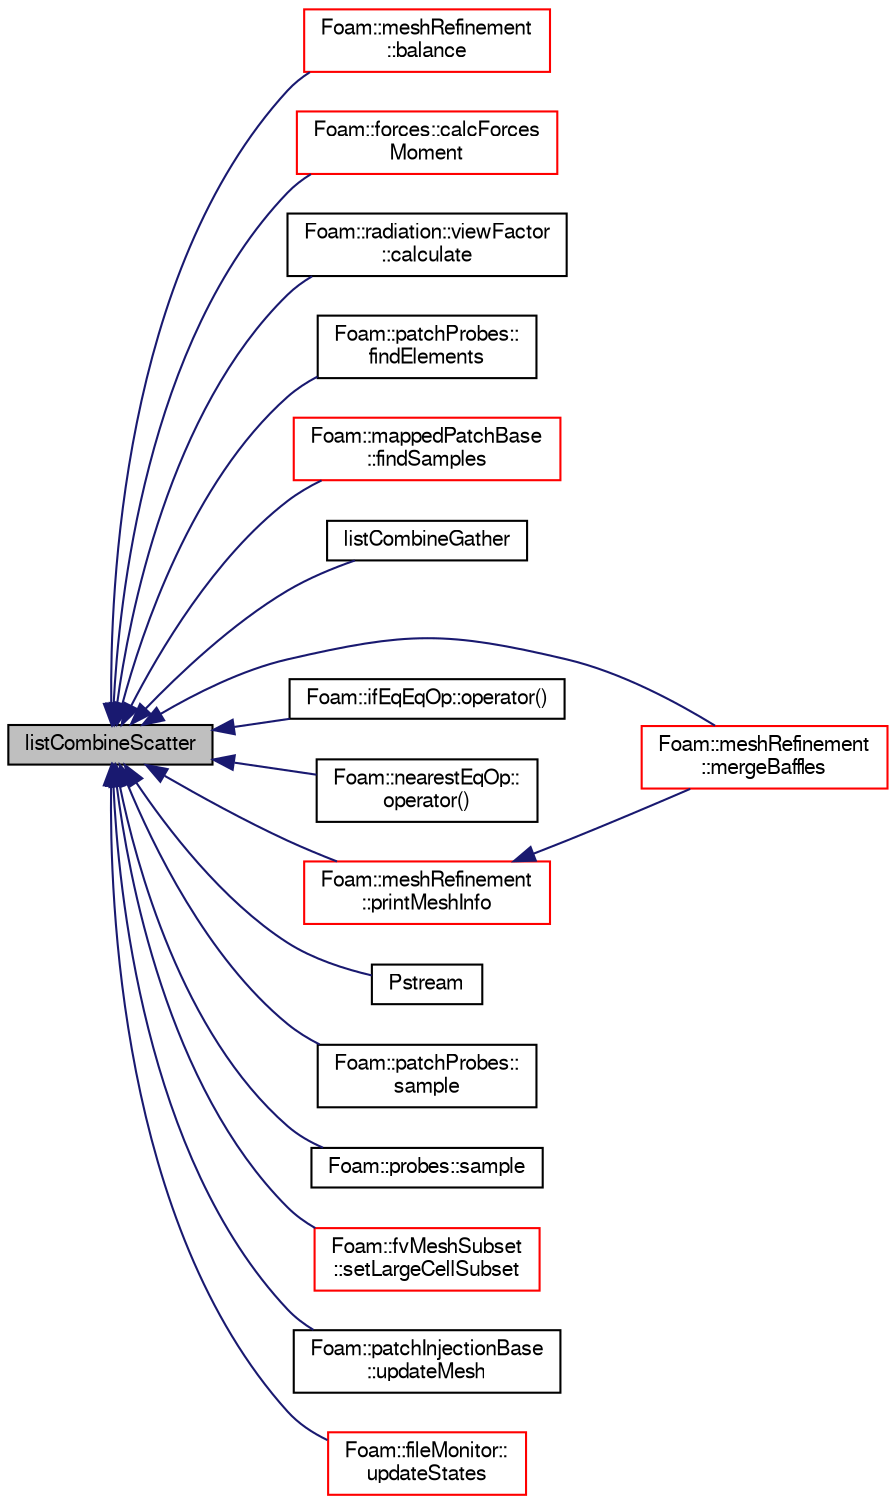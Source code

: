 digraph "listCombineScatter"
{
  bgcolor="transparent";
  edge [fontname="FreeSans",fontsize="10",labelfontname="FreeSans",labelfontsize="10"];
  node [fontname="FreeSans",fontsize="10",shape=record];
  rankdir="LR";
  Node4100 [label="listCombineScatter",height=0.2,width=0.4,color="black", fillcolor="grey75", style="filled", fontcolor="black"];
  Node4100 -> Node4101 [dir="back",color="midnightblue",fontsize="10",style="solid",fontname="FreeSans"];
  Node4101 [label="Foam::meshRefinement\l::balance",height=0.2,width=0.4,color="red",URL="$a24662.html#a64feb4b7a4116efb2111d5adf88b50a3",tooltip="Redecompose according to cell count. "];
  Node4100 -> Node4108 [dir="back",color="midnightblue",fontsize="10",style="solid",fontname="FreeSans"];
  Node4108 [label="Foam::forces::calcForces\lMoment",height=0.2,width=0.4,color="red",URL="$a28830.html#a71e93fd80e1ccacbf30c602b4ea11abc",tooltip="Calculate the forces and moments. "];
  Node4100 -> Node4114 [dir="back",color="midnightblue",fontsize="10",style="solid",fontname="FreeSans"];
  Node4114 [label="Foam::radiation::viewFactor\l::calculate",height=0.2,width=0.4,color="black",URL="$a30046.html#afe1d8348c24e6589bc7c0b3f689316a7",tooltip="Solve system of equation(s) "];
  Node4100 -> Node4115 [dir="back",color="midnightblue",fontsize="10",style="solid",fontname="FreeSans"];
  Node4115 [label="Foam::patchProbes::\lfindElements",height=0.2,width=0.4,color="black",URL="$a29262.html#a852f621399b6ee1f3467e69a1d5fe8b4",tooltip="Find elements containing patchProbes. "];
  Node4100 -> Node4116 [dir="back",color="midnightblue",fontsize="10",style="solid",fontname="FreeSans"];
  Node4116 [label="Foam::mappedPatchBase\l::findSamples",height=0.2,width=0.4,color="red",URL="$a25094.html#a5b45dd96de2566fe120ce82fd632868c",tooltip="Find cells/faces containing samples. "];
  Node4100 -> Node4120 [dir="back",color="midnightblue",fontsize="10",style="solid",fontname="FreeSans"];
  Node4120 [label="listCombineGather",height=0.2,width=0.4,color="black",URL="$a26250.html#a35e4e6e94b62df7b14431dcb0a0bcd2d",tooltip="Like above but switches between linear/tree communication. "];
  Node4100 -> Node4104 [dir="back",color="midnightblue",fontsize="10",style="solid",fontname="FreeSans"];
  Node4104 [label="Foam::meshRefinement\l::mergeBaffles",height=0.2,width=0.4,color="red",URL="$a24662.html#aa959f1ef1377d3a4eaac5ff099280e50",tooltip="Merge baffles. Gets pairs of faces. "];
  Node4100 -> Node4121 [dir="back",color="midnightblue",fontsize="10",style="solid",fontname="FreeSans"];
  Node4121 [label="Foam::ifEqEqOp::operator()",height=0.2,width=0.4,color="black",URL="$a21650.html#a11b523ea721588ff21a031254c7eb98b"];
  Node4100 -> Node4122 [dir="back",color="midnightblue",fontsize="10",style="solid",fontname="FreeSans"];
  Node4122 [label="Foam::nearestEqOp::\loperator()",height=0.2,width=0.4,color="black",URL="$a29394.html#a7125bb052e112a423cd8082006cdac3b"];
  Node4100 -> Node4123 [dir="back",color="midnightblue",fontsize="10",style="solid",fontname="FreeSans"];
  Node4123 [label="Foam::meshRefinement\l::printMeshInfo",height=0.2,width=0.4,color="red",URL="$a24662.html#a5f2793031a24693c73d09dfecd26debb",tooltip="Print some mesh stats. "];
  Node4123 -> Node4104 [dir="back",color="midnightblue",fontsize="10",style="solid",fontname="FreeSans"];
  Node4100 -> Node4124 [dir="back",color="midnightblue",fontsize="10",style="solid",fontname="FreeSans"];
  Node4124 [label="Pstream",height=0.2,width=0.4,color="black",URL="$a26250.html#a2b31c5d4673e1c7d7366b8b6bf47830d",tooltip="Construct given optional buffer size. "];
  Node4100 -> Node4125 [dir="back",color="midnightblue",fontsize="10",style="solid",fontname="FreeSans"];
  Node4125 [label="Foam::patchProbes::\lsample",height=0.2,width=0.4,color="black",URL="$a29262.html#a84607d02ba42af254a8072b9a7369807"];
  Node4100 -> Node4126 [dir="back",color="midnightblue",fontsize="10",style="solid",fontname="FreeSans"];
  Node4126 [label="Foam::probes::sample",height=0.2,width=0.4,color="black",URL="$a29266.html#a84607d02ba42af254a8072b9a7369807"];
  Node4100 -> Node4127 [dir="back",color="midnightblue",fontsize="10",style="solid",fontname="FreeSans"];
  Node4127 [label="Foam::fvMeshSubset\l::setLargeCellSubset",height=0.2,width=0.4,color="red",URL="$a22790.html#aa5aecd31ebb23c10811eb60949808165",tooltip="Set the subset from all cells with region == currentRegion. "];
  Node4100 -> Node4138 [dir="back",color="midnightblue",fontsize="10",style="solid",fontname="FreeSans"];
  Node4138 [label="Foam::patchInjectionBase\l::updateMesh",height=0.2,width=0.4,color="black",URL="$a24102.html#a6d43ae10cf9dba5b6063e706ab5534e3",tooltip="Update patch geometry and derived info for injection locations. "];
  Node4100 -> Node4139 [dir="back",color="midnightblue",fontsize="10",style="solid",fontname="FreeSans"];
  Node4139 [label="Foam::fileMonitor::\lupdateStates",height=0.2,width=0.4,color="red",URL="$a28526.html#ac38a777da12c7343e8414b4f20c1ce69",tooltip="Check state of all files. Updates state_. "];
}
